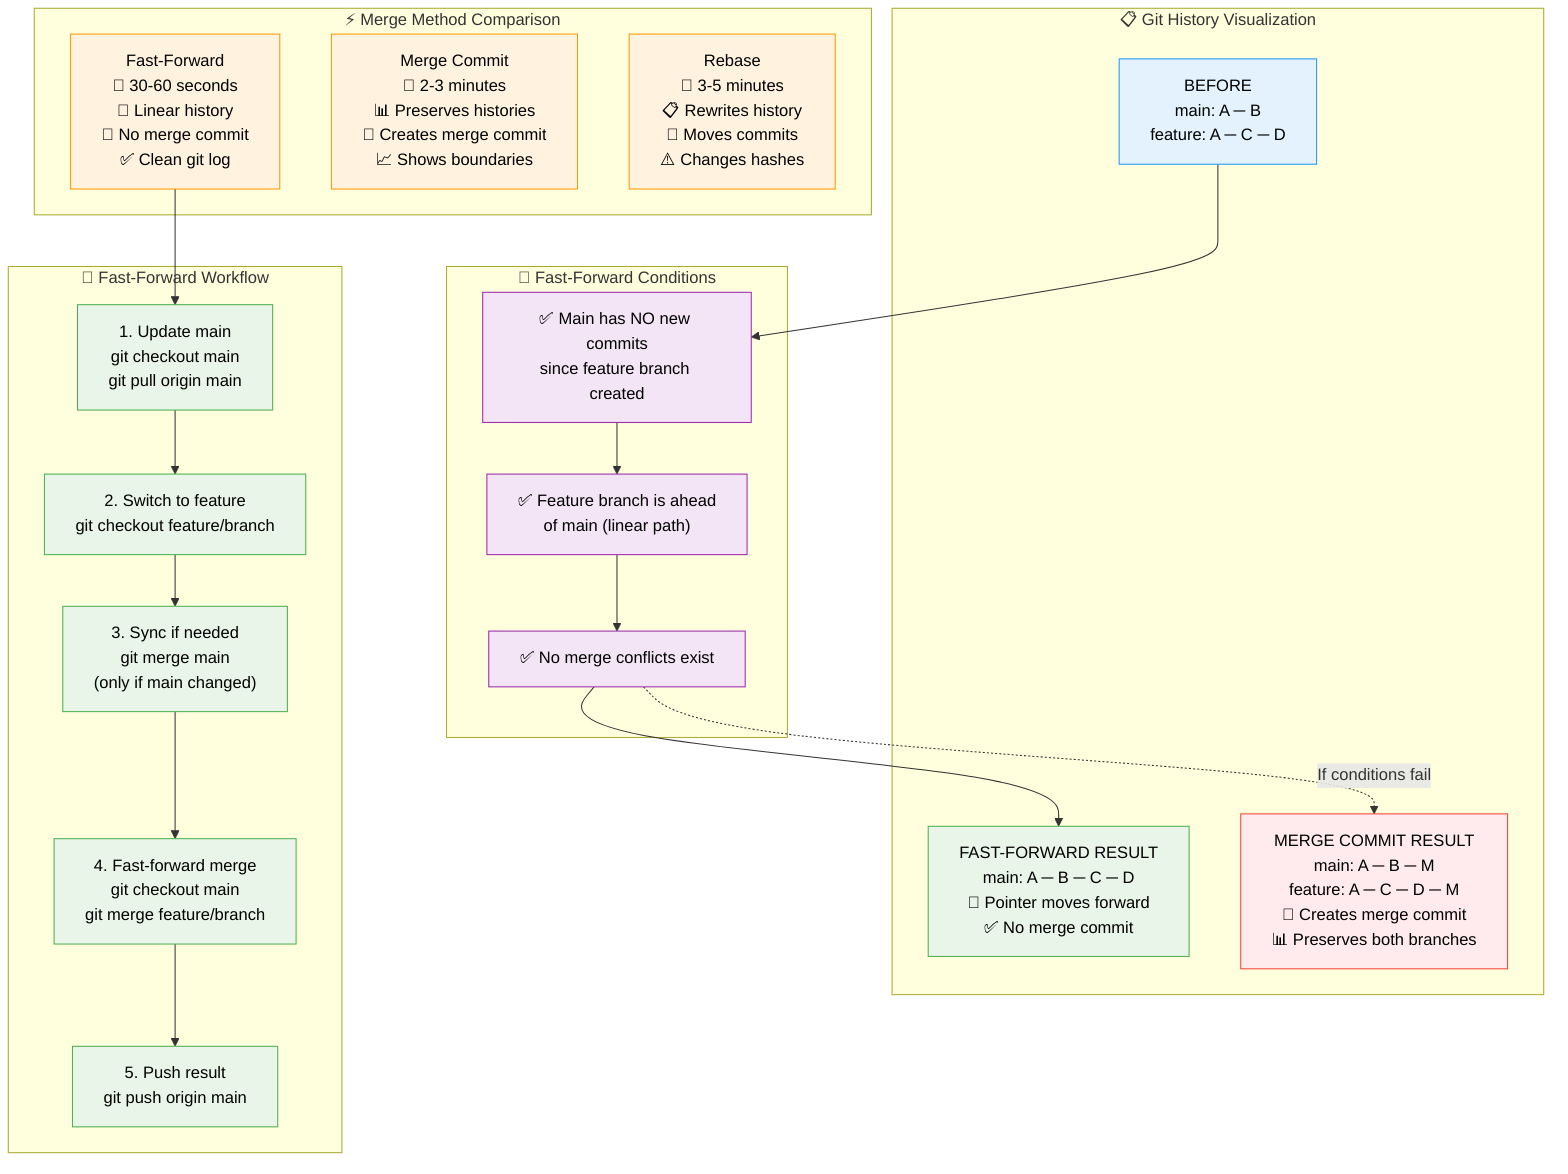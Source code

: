 graph TD
    %% Define styles first
    classDef state fill:#e3f2fd,stroke:#2196f3,color:#000000
    classDef success fill:#e8f5e8,stroke:#4caf50,color:#000000
    classDef fail fill:#ffebee,stroke:#f44336,color:#000000
    classDef condition fill:#f3e5f5,stroke:#9c27b0,color:#000000
    classDef method fill:#fff3e0,stroke:#ff9800,color:#000000
    classDef command fill:#e8f5e8,stroke:#4caf50,color:#000000

    subgraph "📋 Git History Visualization"
        BEFORE_STATE["BEFORE<br/>main: A ─ B<br/>feature: A ─ C ─ D"]
        FAST_FORWARD_STATE["FAST-FORWARD RESULT<br/>main: A ─ B ─ C ─ D<br/>🚀 Pointer moves forward<br/>✅ No merge commit"]
        MERGE_COMMIT_STATE["MERGE COMMIT RESULT<br/>main: A ─ B ─ M<br/>feature: A ─ C ─ D ─ M<br/>🔗 Creates merge commit<br/>📊 Preserves both branches"]
    end

    subgraph "🎯 Fast-Forward Conditions"
        COND1["✅ Main has NO new commits<br/>since feature branch created"]
        COND2["✅ Feature branch is ahead<br/>of main (linear path)"]
        COND3["✅ No merge conflicts exist"]
    end

    subgraph "⚡ Merge Method Comparison"
        FF_METHOD["Fast-Forward<br/>🚀 30-60 seconds<br/>📝 Linear history<br/>🎯 No merge commit<br/>✅ Clean git log"]
        MERGE_METHOD["Merge Commit<br/>🔵 2-3 minutes<br/>📊 Preserves histories<br/>🔗 Creates merge commit<br/>📈 Shows boundaries"]
        REBASE_METHOD["Rebase<br/>🔵 3-5 minutes<br/>📋 Rewrites history<br/>🔄 Moves commits<br/>⚠️ Changes hashes"]
    end

    subgraph "🚀 Fast-Forward Workflow"
        STEP1["1. Update main<br/>git checkout main<br/>git pull origin main"]
        STEP2["2. Switch to feature<br/>git checkout feature/branch"]
        STEP3["3. Sync if needed<br/>git merge main<br/>(only if main changed)"]
        STEP4["4. Fast-forward merge<br/>git checkout main<br/>git merge feature/branch"]
        STEP5["5. Push result<br/>git push origin main"]
    end

    %% Flow connections
    BEFORE_STATE --> COND1
    COND1 --> COND2
    COND2 --> COND3
    COND3 --> FAST_FORWARD_STATE
    COND3 -.->|"If conditions fail"| MERGE_COMMIT_STATE

    FF_METHOD --> STEP1
    STEP1 --> STEP2
    STEP2 --> STEP3
    STEP3 --> STEP4
    STEP4 --> STEP5

    %% Apply styles
    class BEFORE_STATE state
    class FAST_FORWARD_STATE success
    class MERGE_COMMIT_STATE fail
    class COND1,COND2,COND3 condition
    class FF_METHOD method
    class MERGE_METHOD,REBASE_METHOD method
    class STEP1,STEP2,STEP3,STEP4,STEP5 command